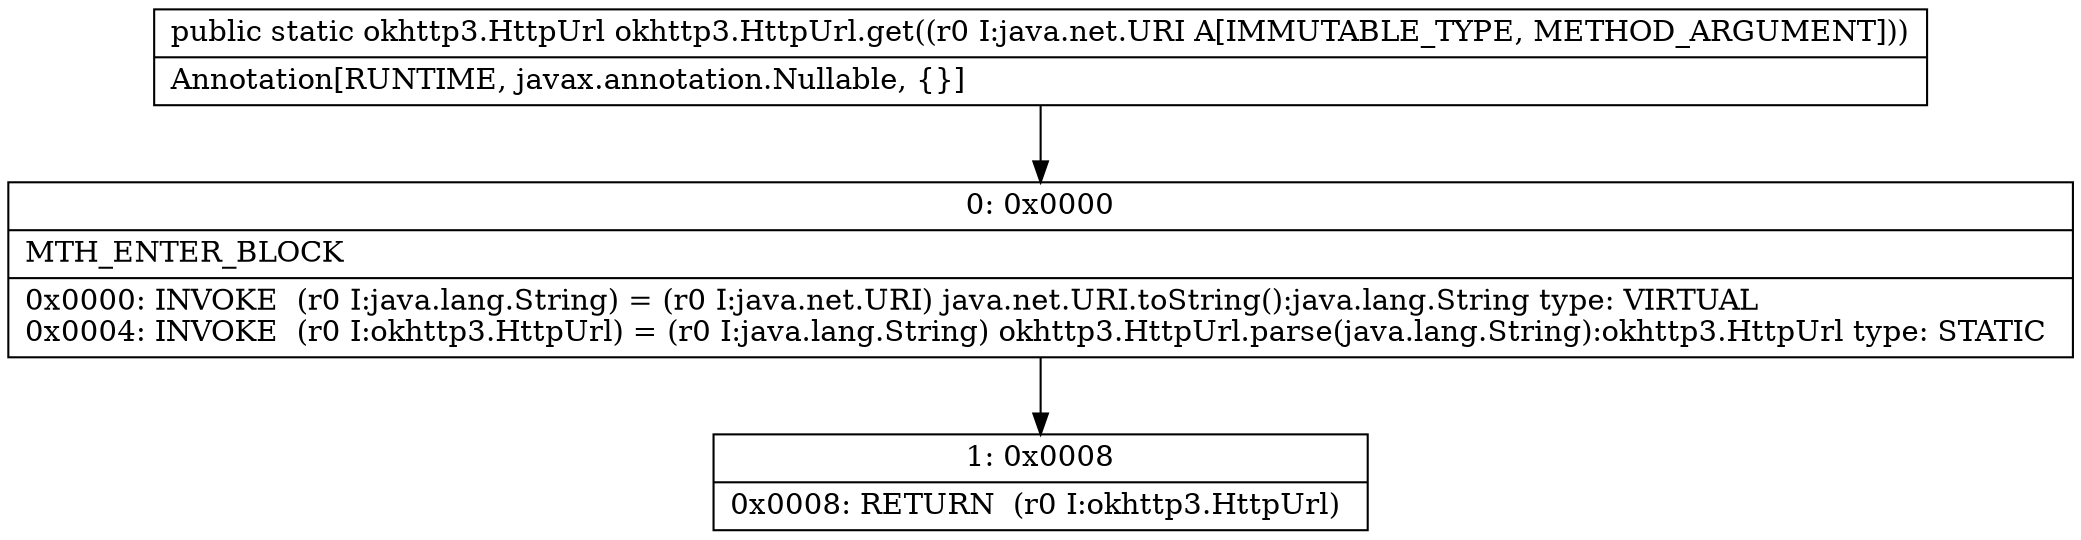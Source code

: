 digraph "CFG forokhttp3.HttpUrl.get(Ljava\/net\/URI;)Lokhttp3\/HttpUrl;" {
Node_0 [shape=record,label="{0\:\ 0x0000|MTH_ENTER_BLOCK\l|0x0000: INVOKE  (r0 I:java.lang.String) = (r0 I:java.net.URI) java.net.URI.toString():java.lang.String type: VIRTUAL \l0x0004: INVOKE  (r0 I:okhttp3.HttpUrl) = (r0 I:java.lang.String) okhttp3.HttpUrl.parse(java.lang.String):okhttp3.HttpUrl type: STATIC \l}"];
Node_1 [shape=record,label="{1\:\ 0x0008|0x0008: RETURN  (r0 I:okhttp3.HttpUrl) \l}"];
MethodNode[shape=record,label="{public static okhttp3.HttpUrl okhttp3.HttpUrl.get((r0 I:java.net.URI A[IMMUTABLE_TYPE, METHOD_ARGUMENT]))  | Annotation[RUNTIME, javax.annotation.Nullable, \{\}]\l}"];
MethodNode -> Node_0;
Node_0 -> Node_1;
}

